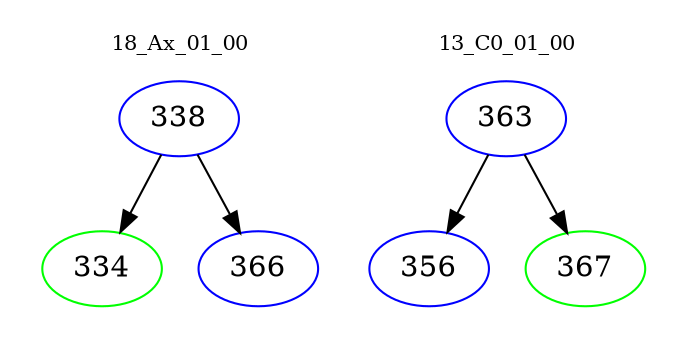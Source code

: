 digraph{
subgraph cluster_0 {
color = white
label = "18_Ax_01_00";
fontsize=10;
T0_338 [label="338", color="blue"]
T0_338 -> T0_334 [color="black"]
T0_334 [label="334", color="green"]
T0_338 -> T0_366 [color="black"]
T0_366 [label="366", color="blue"]
}
subgraph cluster_1 {
color = white
label = "13_C0_01_00";
fontsize=10;
T1_363 [label="363", color="blue"]
T1_363 -> T1_356 [color="black"]
T1_356 [label="356", color="blue"]
T1_363 -> T1_367 [color="black"]
T1_367 [label="367", color="green"]
}
}
